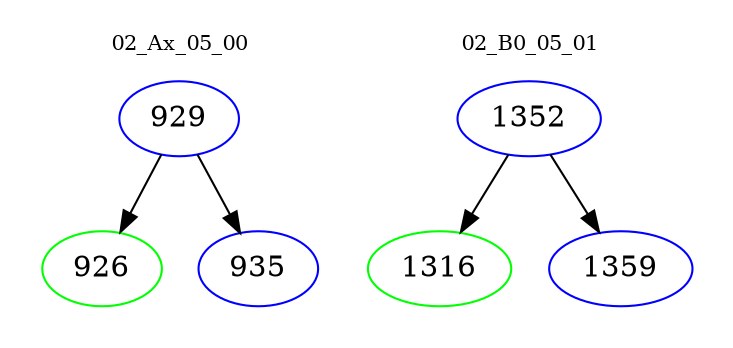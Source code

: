 digraph{
subgraph cluster_0 {
color = white
label = "02_Ax_05_00";
fontsize=10;
T0_929 [label="929", color="blue"]
T0_929 -> T0_926 [color="black"]
T0_926 [label="926", color="green"]
T0_929 -> T0_935 [color="black"]
T0_935 [label="935", color="blue"]
}
subgraph cluster_1 {
color = white
label = "02_B0_05_01";
fontsize=10;
T1_1352 [label="1352", color="blue"]
T1_1352 -> T1_1316 [color="black"]
T1_1316 [label="1316", color="green"]
T1_1352 -> T1_1359 [color="black"]
T1_1359 [label="1359", color="blue"]
}
}
